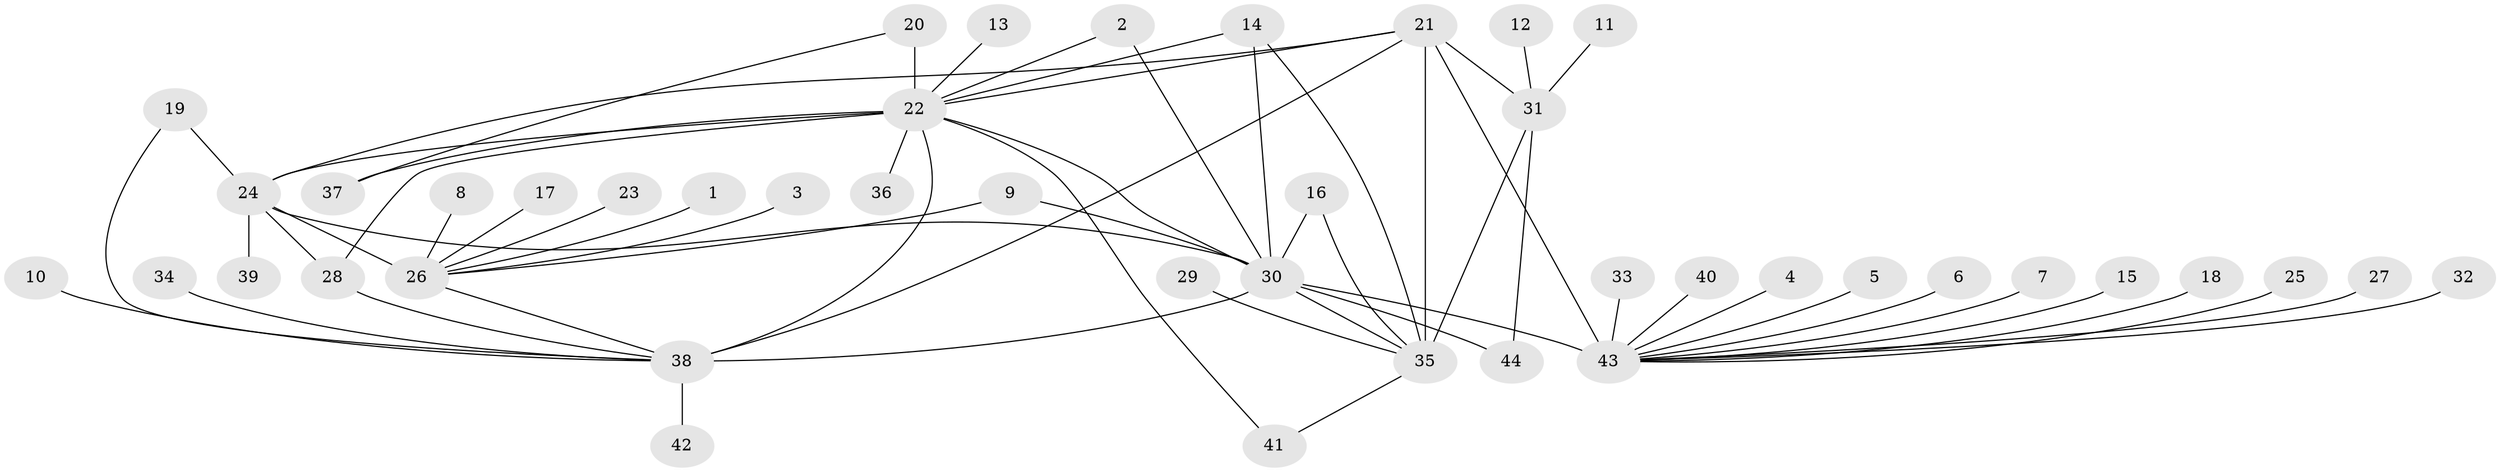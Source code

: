 // original degree distribution, {8: 0.03424657534246575, 9: 0.03424657534246575, 6: 0.02054794520547945, 12: 0.0273972602739726, 7: 0.0547945205479452, 16: 0.00684931506849315, 11: 0.0273972602739726, 10: 0.02054794520547945, 19: 0.00684931506849315, 15: 0.00684931506849315, 2: 0.1506849315068493, 1: 0.541095890410959, 3: 0.0547945205479452, 4: 0.0136986301369863}
// Generated by graph-tools (version 1.1) at 2025/37/03/04/25 23:37:33]
// undirected, 44 vertices, 62 edges
graph export_dot {
  node [color=gray90,style=filled];
  1;
  2;
  3;
  4;
  5;
  6;
  7;
  8;
  9;
  10;
  11;
  12;
  13;
  14;
  15;
  16;
  17;
  18;
  19;
  20;
  21;
  22;
  23;
  24;
  25;
  26;
  27;
  28;
  29;
  30;
  31;
  32;
  33;
  34;
  35;
  36;
  37;
  38;
  39;
  40;
  41;
  42;
  43;
  44;
  1 -- 26 [weight=1.0];
  2 -- 22 [weight=1.0];
  2 -- 30 [weight=1.0];
  3 -- 26 [weight=1.0];
  4 -- 43 [weight=1.0];
  5 -- 43 [weight=1.0];
  6 -- 43 [weight=1.0];
  7 -- 43 [weight=1.0];
  8 -- 26 [weight=1.0];
  9 -- 26 [weight=1.0];
  9 -- 30 [weight=1.0];
  10 -- 38 [weight=1.0];
  11 -- 31 [weight=1.0];
  12 -- 31 [weight=1.0];
  13 -- 22 [weight=1.0];
  14 -- 22 [weight=1.0];
  14 -- 30 [weight=1.0];
  14 -- 35 [weight=1.0];
  15 -- 43 [weight=1.0];
  16 -- 30 [weight=1.0];
  16 -- 35 [weight=1.0];
  17 -- 26 [weight=1.0];
  18 -- 43 [weight=1.0];
  19 -- 24 [weight=1.0];
  19 -- 38 [weight=1.0];
  20 -- 22 [weight=5.0];
  20 -- 37 [weight=1.0];
  21 -- 22 [weight=2.0];
  21 -- 24 [weight=1.0];
  21 -- 31 [weight=8.0];
  21 -- 35 [weight=4.0];
  21 -- 38 [weight=3.0];
  21 -- 43 [weight=1.0];
  22 -- 24 [weight=1.0];
  22 -- 28 [weight=1.0];
  22 -- 30 [weight=3.0];
  22 -- 36 [weight=1.0];
  22 -- 37 [weight=5.0];
  22 -- 38 [weight=1.0];
  22 -- 41 [weight=1.0];
  23 -- 26 [weight=1.0];
  24 -- 26 [weight=12.0];
  24 -- 28 [weight=1.0];
  24 -- 30 [weight=2.0];
  24 -- 39 [weight=1.0];
  25 -- 43 [weight=1.0];
  26 -- 38 [weight=1.0];
  27 -- 43 [weight=1.0];
  28 -- 38 [weight=1.0];
  29 -- 35 [weight=1.0];
  30 -- 35 [weight=1.0];
  30 -- 38 [weight=1.0];
  30 -- 43 [weight=10.0];
  30 -- 44 [weight=1.0];
  31 -- 35 [weight=2.0];
  31 -- 44 [weight=1.0];
  32 -- 43 [weight=1.0];
  33 -- 43 [weight=1.0];
  34 -- 38 [weight=1.0];
  35 -- 41 [weight=1.0];
  38 -- 42 [weight=6.0];
  40 -- 43 [weight=1.0];
}
